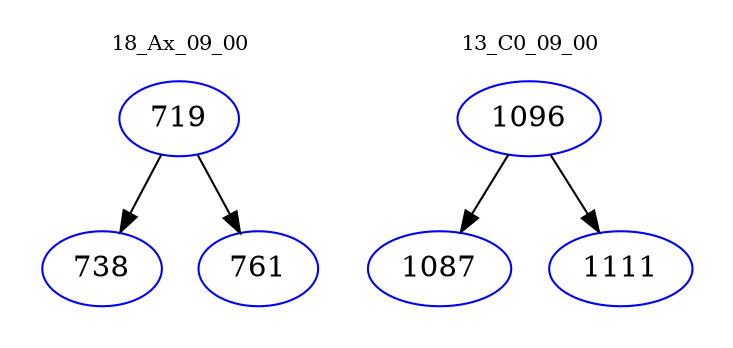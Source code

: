 digraph{
subgraph cluster_0 {
color = white
label = "18_Ax_09_00";
fontsize=10;
T0_719 [label="719", color="blue"]
T0_719 -> T0_738 [color="black"]
T0_738 [label="738", color="blue"]
T0_719 -> T0_761 [color="black"]
T0_761 [label="761", color="blue"]
}
subgraph cluster_1 {
color = white
label = "13_C0_09_00";
fontsize=10;
T1_1096 [label="1096", color="blue"]
T1_1096 -> T1_1087 [color="black"]
T1_1087 [label="1087", color="blue"]
T1_1096 -> T1_1111 [color="black"]
T1_1111 [label="1111", color="blue"]
}
}
